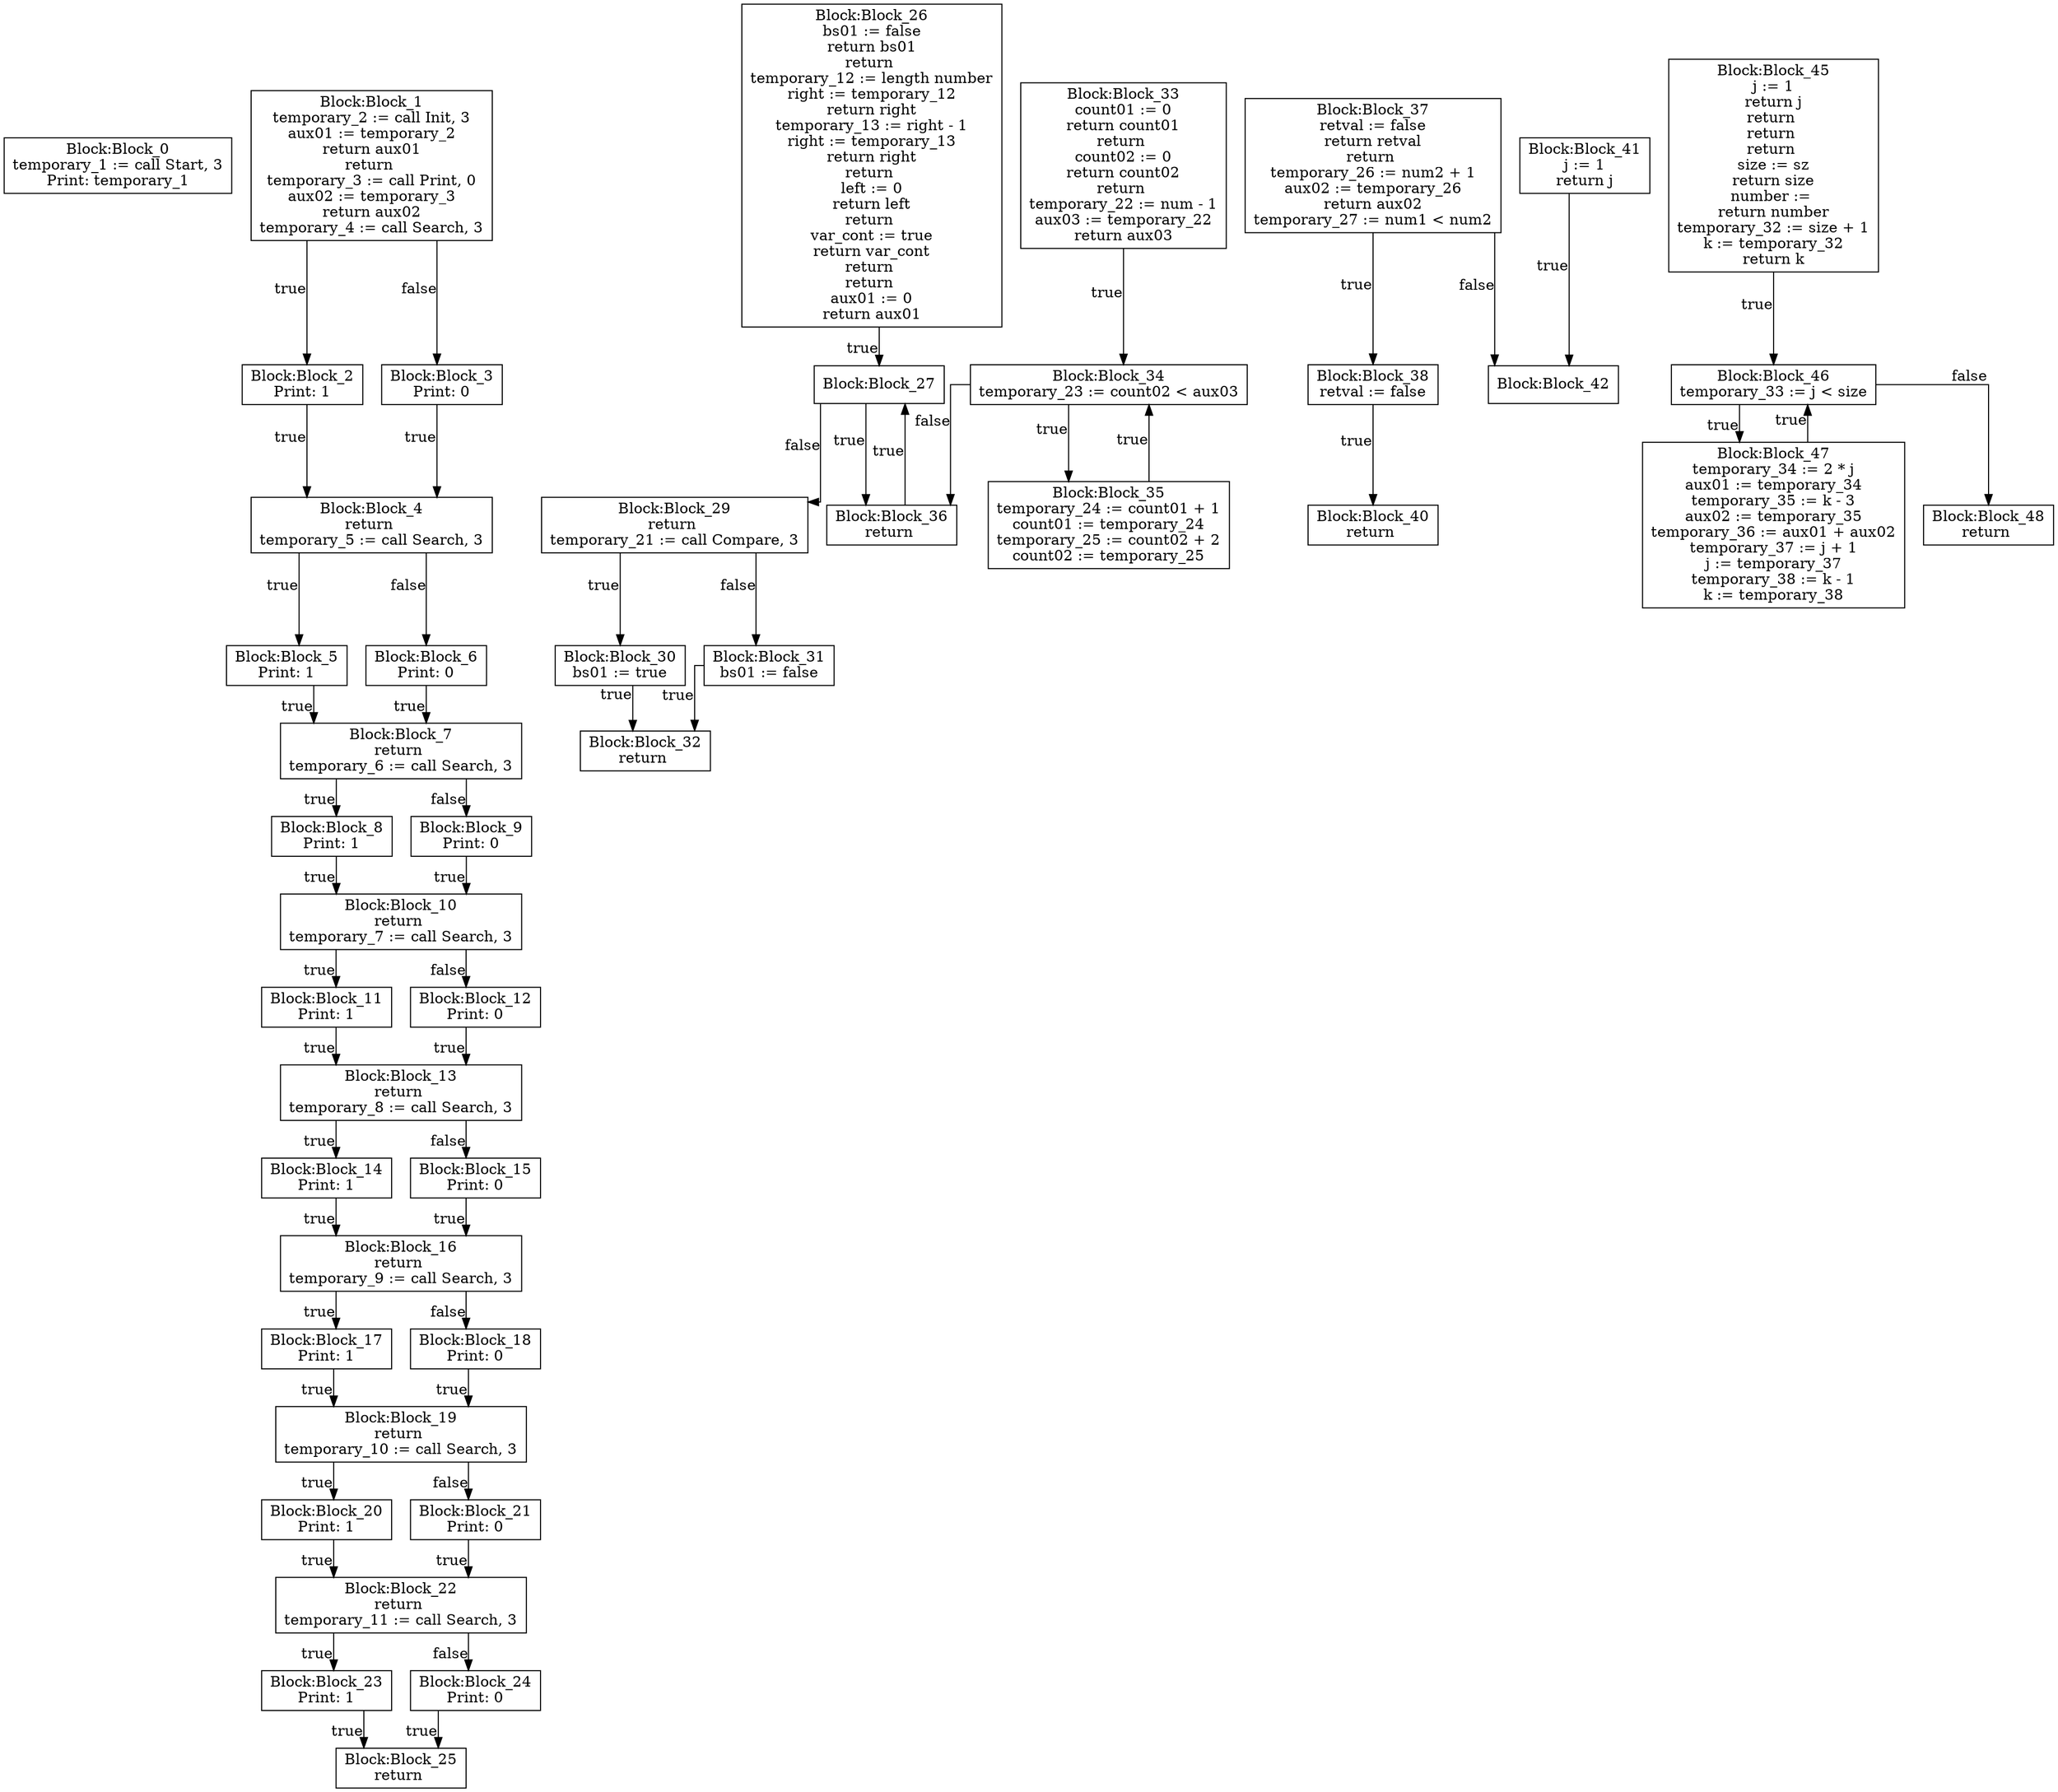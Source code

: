 digraph {
graph [ splines = ortho ]
	node [ shape = box ];
Block_0 [label="Block:Block_0
temporary_1 := call Start, 3
Print: temporary_1"];
Block_1 [label="Block:Block_1
temporary_2 := call Init, 3
aux01 := temporary_2
return aux01
return 
temporary_3 := call Print, 0
aux02 := temporary_3
return aux02
temporary_4 := call Search, 3"];
Block_1 -> Block_2 [xlabel = "true"]
Block_2 [label="Block:Block_2
Print: 1"];
Block_2 -> Block_4 [xlabel = "true"]
Block_4 [label="Block:Block_4
return 
temporary_5 := call Search, 3"];
Block_4 -> Block_5 [xlabel = "true"]
Block_5 [label="Block:Block_5
Print: 1"];
Block_5 -> Block_7 [xlabel = "true"]
Block_7 [label="Block:Block_7
return 
temporary_6 := call Search, 3"];
Block_7 -> Block_8 [xlabel = "true"]
Block_8 [label="Block:Block_8
Print: 1"];
Block_8 -> Block_10 [xlabel = "true"]
Block_10 [label="Block:Block_10
return 
temporary_7 := call Search, 3"];
Block_10 -> Block_11 [xlabel = "true"]
Block_11 [label="Block:Block_11
Print: 1"];
Block_11 -> Block_13 [xlabel = "true"]
Block_13 [label="Block:Block_13
return 
temporary_8 := call Search, 3"];
Block_13 -> Block_14 [xlabel = "true"]
Block_14 [label="Block:Block_14
Print: 1"];
Block_14 -> Block_16 [xlabel = "true"]
Block_16 [label="Block:Block_16
return 
temporary_9 := call Search, 3"];
Block_16 -> Block_17 [xlabel = "true"]
Block_17 [label="Block:Block_17
Print: 1"];
Block_17 -> Block_19 [xlabel = "true"]
Block_19 [label="Block:Block_19
return 
temporary_10 := call Search, 3"];
Block_19 -> Block_20 [xlabel = "true"]
Block_20 [label="Block:Block_20
Print: 1"];
Block_20 -> Block_22 [xlabel = "true"]
Block_22 [label="Block:Block_22
return 
temporary_11 := call Search, 3"];
Block_22 -> Block_23 [xlabel = "true"]
Block_23 [label="Block:Block_23
Print: 1"];
Block_23 -> Block_25 [xlabel = "true"]
Block_25 [label="Block:Block_25
return "];
Block_22 -> Block_24 [xlabel = "false"]
Block_24 [label="Block:Block_24
Print: 0"];
Block_24 -> Block_25 [xlabel = "true"]
Block_19 -> Block_21 [xlabel = "false"]
Block_21 [label="Block:Block_21
Print: 0"];
Block_21 -> Block_22 [xlabel = "true"]
Block_16 -> Block_18 [xlabel = "false"]
Block_18 [label="Block:Block_18
Print: 0"];
Block_18 -> Block_19 [xlabel = "true"]
Block_13 -> Block_15 [xlabel = "false"]
Block_15 [label="Block:Block_15
Print: 0"];
Block_15 -> Block_16 [xlabel = "true"]
Block_10 -> Block_12 [xlabel = "false"]
Block_12 [label="Block:Block_12
Print: 0"];
Block_12 -> Block_13 [xlabel = "true"]
Block_7 -> Block_9 [xlabel = "false"]
Block_9 [label="Block:Block_9
Print: 0"];
Block_9 -> Block_10 [xlabel = "true"]
Block_4 -> Block_6 [xlabel = "false"]
Block_6 [label="Block:Block_6
Print: 0"];
Block_6 -> Block_7 [xlabel = "true"]
Block_1 -> Block_3 [xlabel = "false"]
Block_3 [label="Block:Block_3
Print: 0"];
Block_3 -> Block_4 [xlabel = "true"]
Block_26 [label="Block:Block_26
bs01 := false
return bs01
return 
temporary_12 := length number
right := temporary_12
return right
temporary_13 := right - 1
right := temporary_13
return right
return 
left := 0
return left
return 
var_cont := true
return var_cont
return 
return 
aux01 := 0
return aux01"];
Block_26 -> Block_27 [xlabel = "true"]
Block_27 [label="Block:Block_27"];
Block_27 -> Block_36 [xlabel = "true"]
Block_36 [label="Block:Block_36"];
Block_36 -> Block_27 [xlabel = "true"]
Block_27 -> Block_29 [xlabel = "false"]
Block_29 [label="Block:Block_29
return 
temporary_21 := call Compare, 3"];
Block_29 -> Block_30 [xlabel = "true"]
Block_30 [label="Block:Block_30
bs01 := true"];
Block_30 -> Block_32 [xlabel = "true"]
Block_32 [label="Block:Block_32
return "];
Block_29 -> Block_31 [xlabel = "false"]
Block_31 [label="Block:Block_31
bs01 := false"];
Block_31 -> Block_32 [xlabel = "true"]
Block_33 [label="Block:Block_33
count01 := 0
return count01
return 
count02 := 0
return count02
return 
temporary_22 := num - 1
aux03 := temporary_22
return aux03"];
Block_33 -> Block_34 [xlabel = "true"]
Block_34 [label="Block:Block_34
temporary_23 := count02 < aux03"];
Block_34 -> Block_35 [xlabel = "true"]
Block_35 [label="Block:Block_35
temporary_24 := count01 + 1
count01 := temporary_24
temporary_25 := count02 + 2
count02 := temporary_25"];
Block_35 -> Block_34 [xlabel = "true"]
Block_34 -> Block_36 [xlabel = "false"]
Block_36 [label="Block:Block_36
return "];
Block_37 [label="Block:Block_37
retval := false
return retval
return 
temporary_26 := num2 + 1
aux02 := temporary_26
return aux02
temporary_27 := num1 < num2"];
Block_37 -> Block_38 [xlabel = "true"]
Block_38 [label="Block:Block_38
retval := false"];
Block_38 -> Block_40 [xlabel = "true"]
Block_40 [label="Block:Block_40
return "];
Block_37 -> Block_42 [xlabel = "false"]
Block_42 [label="Block:Block_42"];
Block_41 [label="Block:Block_41
j := 1
return j"];
Block_41 -> Block_42 [xlabel = "true"]
Block_45 [label="Block:Block_45
j := 1
return j
return 
return 
return 
size := sz
return size
number := 
return number
temporary_32 := size + 1
k := temporary_32
return k"];
Block_45 -> Block_46 [xlabel = "true"]
Block_46 [label="Block:Block_46
temporary_33 := j < size"];
Block_46 -> Block_47 [xlabel = "true"]
Block_47 [label="Block:Block_47
temporary_34 := 2 * j
aux01 := temporary_34
temporary_35 := k - 3
aux02 := temporary_35
temporary_36 := aux01 + aux02
temporary_37 := j + 1
j := temporary_37
temporary_38 := k - 1
k := temporary_38"];
Block_47 -> Block_46 [xlabel = "true"]
Block_46 -> Block_48 [xlabel = "false"]
Block_48 [label="Block:Block_48
return "];
}

